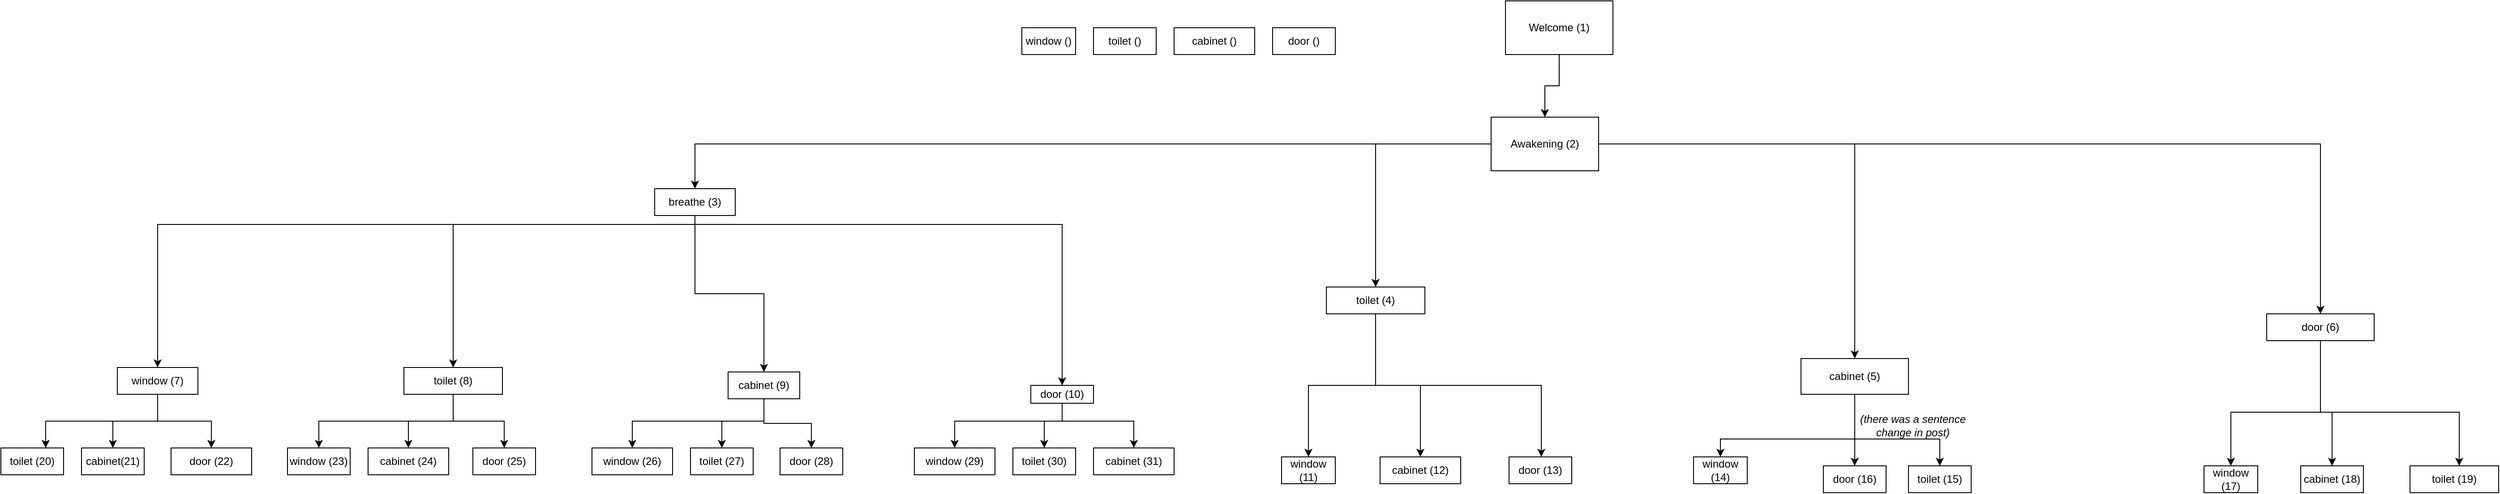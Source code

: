 <mxfile version="20.8.5" type="github">
  <diagram id="0DH3T3HT9MEGjzves2Dj" name="Page-1">
    <mxGraphModel dx="2774" dy="452" grid="1" gridSize="10" guides="1" tooltips="1" connect="1" arrows="1" fold="1" page="1" pageScale="1" pageWidth="827" pageHeight="1169" math="0" shadow="0">
      <root>
        <mxCell id="0" />
        <mxCell id="1" parent="0" />
        <mxCell id="7w73uh7pz82JfWq3_6is-2" style="edgeStyle=orthogonalEdgeStyle;rounded=0;orthogonalLoop=1;jettySize=auto;html=1;" parent="1" source="7w73uh7pz82JfWq3_6is-1" target="7w73uh7pz82JfWq3_6is-3" edge="1">
          <mxGeometry relative="1" as="geometry">
            <mxPoint x="400" y="150" as="targetPoint" />
          </mxGeometry>
        </mxCell>
        <mxCell id="7w73uh7pz82JfWq3_6is-1" value="Welcome (1)" style="rounded=0;whiteSpace=wrap;html=1;" parent="1" vertex="1">
          <mxGeometry x="340" y="20" width="120" height="60" as="geometry" />
        </mxCell>
        <mxCell id="l_ruqOLuNQAMom3T-3BF-50" style="edgeStyle=orthogonalEdgeStyle;rounded=0;orthogonalLoop=1;jettySize=auto;html=1;" parent="1" source="7w73uh7pz82JfWq3_6is-3" target="7w73uh7pz82JfWq3_6is-17" edge="1">
          <mxGeometry relative="1" as="geometry" />
        </mxCell>
        <mxCell id="l_ruqOLuNQAMom3T-3BF-51" style="edgeStyle=orthogonalEdgeStyle;rounded=0;orthogonalLoop=1;jettySize=auto;html=1;" parent="1" source="7w73uh7pz82JfWq3_6is-3" target="7w73uh7pz82JfWq3_6is-15" edge="1">
          <mxGeometry relative="1" as="geometry" />
        </mxCell>
        <mxCell id="l_ruqOLuNQAMom3T-3BF-52" style="edgeStyle=orthogonalEdgeStyle;rounded=0;orthogonalLoop=1;jettySize=auto;html=1;" parent="1" source="7w73uh7pz82JfWq3_6is-3" target="7w73uh7pz82JfWq3_6is-12" edge="1">
          <mxGeometry relative="1" as="geometry" />
        </mxCell>
        <mxCell id="l_ruqOLuNQAMom3T-3BF-53" style="edgeStyle=orthogonalEdgeStyle;rounded=0;orthogonalLoop=1;jettySize=auto;html=1;" parent="1" source="7w73uh7pz82JfWq3_6is-3" target="7w73uh7pz82JfWq3_6is-10" edge="1">
          <mxGeometry relative="1" as="geometry" />
        </mxCell>
        <mxCell id="7w73uh7pz82JfWq3_6is-3" value="Awakening (2)" style="rounded=0;whiteSpace=wrap;html=1;" parent="1" vertex="1">
          <mxGeometry x="324" y="150" width="120" height="60" as="geometry" />
        </mxCell>
        <mxCell id="7iLDofzupHCWeBJ56FgA-15" style="edgeStyle=orthogonalEdgeStyle;rounded=0;orthogonalLoop=1;jettySize=auto;html=1;" parent="1" source="7w73uh7pz82JfWq3_6is-10" target="7iLDofzupHCWeBJ56FgA-1" edge="1">
          <mxGeometry relative="1" as="geometry">
            <Array as="points">
              <mxPoint x="-565" y="270" />
              <mxPoint x="-1165" y="270" />
            </Array>
          </mxGeometry>
        </mxCell>
        <mxCell id="7iLDofzupHCWeBJ56FgA-16" style="edgeStyle=orthogonalEdgeStyle;rounded=0;orthogonalLoop=1;jettySize=auto;html=1;" parent="1" source="7w73uh7pz82JfWq3_6is-10" target="7iLDofzupHCWeBJ56FgA-2" edge="1">
          <mxGeometry relative="1" as="geometry">
            <Array as="points">
              <mxPoint x="-565" y="270" />
              <mxPoint x="-835" y="270" />
            </Array>
          </mxGeometry>
        </mxCell>
        <mxCell id="7iLDofzupHCWeBJ56FgA-17" style="edgeStyle=orthogonalEdgeStyle;rounded=0;orthogonalLoop=1;jettySize=auto;html=1;" parent="1" source="7w73uh7pz82JfWq3_6is-10" target="7iLDofzupHCWeBJ56FgA-3" edge="1">
          <mxGeometry relative="1" as="geometry" />
        </mxCell>
        <mxCell id="7iLDofzupHCWeBJ56FgA-18" style="edgeStyle=orthogonalEdgeStyle;rounded=0;orthogonalLoop=1;jettySize=auto;html=1;" parent="1" source="7w73uh7pz82JfWq3_6is-10" target="7iLDofzupHCWeBJ56FgA-4" edge="1">
          <mxGeometry relative="1" as="geometry">
            <Array as="points">
              <mxPoint x="-565" y="270" />
              <mxPoint x="-155" y="270" />
            </Array>
          </mxGeometry>
        </mxCell>
        <mxCell id="7w73uh7pz82JfWq3_6is-10" value="breathe (3)" style="rounded=0;whiteSpace=wrap;html=1;" parent="1" vertex="1">
          <mxGeometry x="-610" y="230" width="90" height="30" as="geometry" />
        </mxCell>
        <mxCell id="7iLDofzupHCWeBJ56FgA-41" style="edgeStyle=orthogonalEdgeStyle;rounded=0;orthogonalLoop=1;jettySize=auto;html=1;" parent="1" source="7w73uh7pz82JfWq3_6is-12" target="7iLDofzupHCWeBJ56FgA-28" edge="1">
          <mxGeometry relative="1" as="geometry" />
        </mxCell>
        <mxCell id="7iLDofzupHCWeBJ56FgA-42" style="edgeStyle=orthogonalEdgeStyle;rounded=0;orthogonalLoop=1;jettySize=auto;html=1;" parent="1" source="7w73uh7pz82JfWq3_6is-12" target="7iLDofzupHCWeBJ56FgA-30" edge="1">
          <mxGeometry relative="1" as="geometry" />
        </mxCell>
        <mxCell id="7iLDofzupHCWeBJ56FgA-43" style="edgeStyle=orthogonalEdgeStyle;rounded=0;orthogonalLoop=1;jettySize=auto;html=1;" parent="1" source="7w73uh7pz82JfWq3_6is-12" target="7iLDofzupHCWeBJ56FgA-31" edge="1">
          <mxGeometry relative="1" as="geometry">
            <Array as="points">
              <mxPoint x="195" y="450" />
              <mxPoint x="380" y="450" />
            </Array>
          </mxGeometry>
        </mxCell>
        <mxCell id="7w73uh7pz82JfWq3_6is-12" value="toilet (4)" style="rounded=0;whiteSpace=wrap;html=1;" parent="1" vertex="1">
          <mxGeometry x="140" y="340" width="110" height="30" as="geometry" />
        </mxCell>
        <mxCell id="hy1bCX_FM-sATD9xKIB9-2" style="edgeStyle=orthogonalEdgeStyle;rounded=0;orthogonalLoop=1;jettySize=auto;html=1;exitX=0.5;exitY=1;exitDx=0;exitDy=0;" edge="1" parent="1" source="7w73uh7pz82JfWq3_6is-15" target="7iLDofzupHCWeBJ56FgA-35">
          <mxGeometry relative="1" as="geometry" />
        </mxCell>
        <mxCell id="hy1bCX_FM-sATD9xKIB9-3" style="edgeStyle=orthogonalEdgeStyle;rounded=0;orthogonalLoop=1;jettySize=auto;html=1;exitX=0.5;exitY=1;exitDx=0;exitDy=0;entryX=0.5;entryY=0;entryDx=0;entryDy=0;" edge="1" parent="1" source="7w73uh7pz82JfWq3_6is-15" target="7iLDofzupHCWeBJ56FgA-33">
          <mxGeometry relative="1" as="geometry">
            <Array as="points">
              <mxPoint x="730" y="510" />
              <mxPoint x="825" y="510" />
            </Array>
          </mxGeometry>
        </mxCell>
        <mxCell id="hy1bCX_FM-sATD9xKIB9-7" style="edgeStyle=orthogonalEdgeStyle;rounded=0;orthogonalLoop=1;jettySize=auto;html=1;exitX=0.5;exitY=1;exitDx=0;exitDy=0;entryX=0.5;entryY=0;entryDx=0;entryDy=0;" edge="1" parent="1" source="7w73uh7pz82JfWq3_6is-15" target="7iLDofzupHCWeBJ56FgA-32">
          <mxGeometry relative="1" as="geometry">
            <Array as="points">
              <mxPoint x="730" y="510" />
              <mxPoint x="580" y="510" />
            </Array>
          </mxGeometry>
        </mxCell>
        <mxCell id="7w73uh7pz82JfWq3_6is-15" value="cabinet (5)" style="rounded=0;whiteSpace=wrap;html=1;" parent="1" vertex="1">
          <mxGeometry x="670" y="420" width="120" height="40" as="geometry" />
        </mxCell>
        <mxCell id="7iLDofzupHCWeBJ56FgA-47" style="edgeStyle=orthogonalEdgeStyle;rounded=0;orthogonalLoop=1;jettySize=auto;html=1;" parent="1" source="7w73uh7pz82JfWq3_6is-17" target="7iLDofzupHCWeBJ56FgA-37" edge="1">
          <mxGeometry relative="1" as="geometry">
            <Array as="points">
              <mxPoint x="1250" y="480" />
              <mxPoint x="1263" y="480" />
            </Array>
          </mxGeometry>
        </mxCell>
        <mxCell id="7iLDofzupHCWeBJ56FgA-48" style="edgeStyle=orthogonalEdgeStyle;rounded=0;orthogonalLoop=1;jettySize=auto;html=1;" parent="1" source="7w73uh7pz82JfWq3_6is-17" target="7iLDofzupHCWeBJ56FgA-36" edge="1">
          <mxGeometry relative="1" as="geometry">
            <Array as="points">
              <mxPoint x="1250" y="480" />
              <mxPoint x="1150" y="480" />
            </Array>
          </mxGeometry>
        </mxCell>
        <mxCell id="7iLDofzupHCWeBJ56FgA-49" style="edgeStyle=orthogonalEdgeStyle;rounded=0;orthogonalLoop=1;jettySize=auto;html=1;" parent="1" source="7w73uh7pz82JfWq3_6is-17" target="7iLDofzupHCWeBJ56FgA-38" edge="1">
          <mxGeometry relative="1" as="geometry">
            <Array as="points">
              <mxPoint x="1250" y="480" />
              <mxPoint x="1405" y="480" />
            </Array>
          </mxGeometry>
        </mxCell>
        <mxCell id="7w73uh7pz82JfWq3_6is-17" value="door (6)" style="rounded=0;whiteSpace=wrap;html=1;" parent="1" vertex="1">
          <mxGeometry x="1190" y="370" width="120" height="30" as="geometry" />
        </mxCell>
        <mxCell id="l_ruqOLuNQAMom3T-3BF-7" style="edgeStyle=orthogonalEdgeStyle;rounded=0;orthogonalLoop=1;jettySize=auto;html=1;" parent="1" source="7iLDofzupHCWeBJ56FgA-1" target="l_ruqOLuNQAMom3T-3BF-4" edge="1">
          <mxGeometry relative="1" as="geometry" />
        </mxCell>
        <mxCell id="l_ruqOLuNQAMom3T-3BF-8" style="edgeStyle=orthogonalEdgeStyle;rounded=0;orthogonalLoop=1;jettySize=auto;html=1;" parent="1" source="7iLDofzupHCWeBJ56FgA-1" target="l_ruqOLuNQAMom3T-3BF-5" edge="1">
          <mxGeometry relative="1" as="geometry" />
        </mxCell>
        <mxCell id="7NBYQ9cmEaTDCf4tPLx9-2" style="edgeStyle=orthogonalEdgeStyle;rounded=0;orthogonalLoop=1;jettySize=auto;html=1;" parent="1" source="7iLDofzupHCWeBJ56FgA-1" target="l_ruqOLuNQAMom3T-3BF-3" edge="1">
          <mxGeometry relative="1" as="geometry">
            <mxPoint x="-1210" y="520" as="targetPoint" />
            <Array as="points">
              <mxPoint x="-1165" y="490" />
              <mxPoint x="-1290" y="490" />
            </Array>
          </mxGeometry>
        </mxCell>
        <mxCell id="7iLDofzupHCWeBJ56FgA-1" value="window (7)" style="rounded=0;whiteSpace=wrap;html=1;" parent="1" vertex="1">
          <mxGeometry x="-1210" y="430" width="90" height="30" as="geometry" />
        </mxCell>
        <mxCell id="l_ruqOLuNQAMom3T-3BF-18" style="edgeStyle=orthogonalEdgeStyle;rounded=0;orthogonalLoop=1;jettySize=auto;html=1;" parent="1" source="7iLDofzupHCWeBJ56FgA-2" target="l_ruqOLuNQAMom3T-3BF-14" edge="1">
          <mxGeometry relative="1" as="geometry">
            <Array as="points">
              <mxPoint x="-835" y="490" />
              <mxPoint x="-985" y="490" />
            </Array>
          </mxGeometry>
        </mxCell>
        <mxCell id="l_ruqOLuNQAMom3T-3BF-20" style="edgeStyle=orthogonalEdgeStyle;rounded=0;orthogonalLoop=1;jettySize=auto;html=1;" parent="1" source="7iLDofzupHCWeBJ56FgA-2" target="l_ruqOLuNQAMom3T-3BF-16" edge="1">
          <mxGeometry relative="1" as="geometry" />
        </mxCell>
        <mxCell id="l_ruqOLuNQAMom3T-3BF-21" style="edgeStyle=orthogonalEdgeStyle;rounded=0;orthogonalLoop=1;jettySize=auto;html=1;" parent="1" source="7iLDofzupHCWeBJ56FgA-2" target="l_ruqOLuNQAMom3T-3BF-17" edge="1">
          <mxGeometry relative="1" as="geometry" />
        </mxCell>
        <mxCell id="7iLDofzupHCWeBJ56FgA-2" value="toilet (8)" style="rounded=0;whiteSpace=wrap;html=1;" parent="1" vertex="1">
          <mxGeometry x="-890" y="430" width="110" height="30" as="geometry" />
        </mxCell>
        <mxCell id="l_ruqOLuNQAMom3T-3BF-47" style="edgeStyle=orthogonalEdgeStyle;rounded=0;orthogonalLoop=1;jettySize=auto;html=1;" parent="1" source="7iLDofzupHCWeBJ56FgA-3" target="l_ruqOLuNQAMom3T-3BF-31" edge="1">
          <mxGeometry relative="1" as="geometry">
            <Array as="points">
              <mxPoint x="-488" y="490" />
              <mxPoint x="-535" y="490" />
            </Array>
          </mxGeometry>
        </mxCell>
        <mxCell id="l_ruqOLuNQAMom3T-3BF-48" style="edgeStyle=orthogonalEdgeStyle;rounded=0;orthogonalLoop=1;jettySize=auto;html=1;" parent="1" source="7iLDofzupHCWeBJ56FgA-3" target="l_ruqOLuNQAMom3T-3BF-30" edge="1">
          <mxGeometry relative="1" as="geometry">
            <Array as="points">
              <mxPoint x="-488" y="490" />
              <mxPoint x="-635" y="490" />
            </Array>
          </mxGeometry>
        </mxCell>
        <mxCell id="l_ruqOLuNQAMom3T-3BF-49" style="edgeStyle=orthogonalEdgeStyle;rounded=0;orthogonalLoop=1;jettySize=auto;html=1;" parent="1" source="7iLDofzupHCWeBJ56FgA-3" target="l_ruqOLuNQAMom3T-3BF-33" edge="1">
          <mxGeometry relative="1" as="geometry" />
        </mxCell>
        <mxCell id="7iLDofzupHCWeBJ56FgA-3" value="cabinet (9)" style="rounded=0;whiteSpace=wrap;html=1;" parent="1" vertex="1">
          <mxGeometry x="-528" y="435" width="80" height="30" as="geometry" />
        </mxCell>
        <mxCell id="l_ruqOLuNQAMom3T-3BF-43" style="edgeStyle=orthogonalEdgeStyle;rounded=0;orthogonalLoop=1;jettySize=auto;html=1;" parent="1" source="7iLDofzupHCWeBJ56FgA-4" target="l_ruqOLuNQAMom3T-3BF-40" edge="1">
          <mxGeometry relative="1" as="geometry">
            <Array as="points">
              <mxPoint x="-155" y="490" />
              <mxPoint x="-175" y="490" />
            </Array>
          </mxGeometry>
        </mxCell>
        <mxCell id="l_ruqOLuNQAMom3T-3BF-44" style="edgeStyle=orthogonalEdgeStyle;rounded=0;orthogonalLoop=1;jettySize=auto;html=1;" parent="1" source="7iLDofzupHCWeBJ56FgA-4" target="l_ruqOLuNQAMom3T-3BF-39" edge="1">
          <mxGeometry relative="1" as="geometry">
            <Array as="points">
              <mxPoint x="-155" y="490" />
              <mxPoint x="-275" y="490" />
            </Array>
          </mxGeometry>
        </mxCell>
        <mxCell id="l_ruqOLuNQAMom3T-3BF-46" style="edgeStyle=orthogonalEdgeStyle;rounded=0;orthogonalLoop=1;jettySize=auto;html=1;" parent="1" source="7iLDofzupHCWeBJ56FgA-4" target="l_ruqOLuNQAMom3T-3BF-41" edge="1">
          <mxGeometry relative="1" as="geometry">
            <Array as="points">
              <mxPoint x="-155" y="490" />
              <mxPoint x="-75" y="490" />
            </Array>
          </mxGeometry>
        </mxCell>
        <mxCell id="7iLDofzupHCWeBJ56FgA-4" value="door (10)" style="rounded=0;whiteSpace=wrap;html=1;" parent="1" vertex="1">
          <mxGeometry x="-190" y="450" width="70" height="20" as="geometry" />
        </mxCell>
        <mxCell id="7iLDofzupHCWeBJ56FgA-28" value="window (11)" style="rounded=0;whiteSpace=wrap;html=1;" parent="1" vertex="1">
          <mxGeometry x="90" y="530" width="60" height="30" as="geometry" />
        </mxCell>
        <mxCell id="7iLDofzupHCWeBJ56FgA-30" value="cabinet (12)" style="rounded=0;whiteSpace=wrap;html=1;" parent="1" vertex="1">
          <mxGeometry x="200" y="530" width="90" height="30" as="geometry" />
        </mxCell>
        <mxCell id="7iLDofzupHCWeBJ56FgA-31" value="door (13)" style="rounded=0;whiteSpace=wrap;html=1;" parent="1" vertex="1">
          <mxGeometry x="344" y="530" width="70" height="30" as="geometry" />
        </mxCell>
        <mxCell id="7iLDofzupHCWeBJ56FgA-32" value="window (14)" style="rounded=0;whiteSpace=wrap;html=1;" parent="1" vertex="1">
          <mxGeometry x="550" y="530" width="60" height="30" as="geometry" />
        </mxCell>
        <mxCell id="7iLDofzupHCWeBJ56FgA-33" value="toilet (15)" style="rounded=0;whiteSpace=wrap;html=1;" parent="1" vertex="1">
          <mxGeometry x="790" y="540" width="70" height="30" as="geometry" />
        </mxCell>
        <mxCell id="7iLDofzupHCWeBJ56FgA-35" value="door (16)" style="rounded=0;whiteSpace=wrap;html=1;" parent="1" vertex="1">
          <mxGeometry x="695" y="540" width="70" height="30" as="geometry" />
        </mxCell>
        <mxCell id="7iLDofzupHCWeBJ56FgA-36" value="window (17)" style="rounded=0;whiteSpace=wrap;html=1;" parent="1" vertex="1">
          <mxGeometry x="1120" y="540" width="60" height="30" as="geometry" />
        </mxCell>
        <mxCell id="7iLDofzupHCWeBJ56FgA-37" value="cabinet (18)" style="rounded=0;whiteSpace=wrap;html=1;" parent="1" vertex="1">
          <mxGeometry x="1228" y="540" width="70" height="30" as="geometry" />
        </mxCell>
        <mxCell id="7iLDofzupHCWeBJ56FgA-38" value="toilet (19)" style="rounded=0;whiteSpace=wrap;html=1;" parent="1" vertex="1">
          <mxGeometry x="1350" y="540" width="99" height="30" as="geometry" />
        </mxCell>
        <mxCell id="7iLDofzupHCWeBJ56FgA-50" value="window ()" style="rounded=0;whiteSpace=wrap;html=1;" parent="1" vertex="1">
          <mxGeometry x="-200" y="50" width="60" height="30" as="geometry" />
        </mxCell>
        <mxCell id="7iLDofzupHCWeBJ56FgA-51" value="toilet ()" style="rounded=0;whiteSpace=wrap;html=1;" parent="1" vertex="1">
          <mxGeometry x="-120" y="50" width="70" height="30" as="geometry" />
        </mxCell>
        <mxCell id="7iLDofzupHCWeBJ56FgA-52" value="cabinet ()" style="rounded=0;whiteSpace=wrap;html=1;" parent="1" vertex="1">
          <mxGeometry x="-30" y="50" width="90" height="30" as="geometry" />
        </mxCell>
        <mxCell id="7iLDofzupHCWeBJ56FgA-53" value="door ()" style="rounded=0;whiteSpace=wrap;html=1;" parent="1" vertex="1">
          <mxGeometry x="80" y="50" width="70" height="30" as="geometry" />
        </mxCell>
        <mxCell id="l_ruqOLuNQAMom3T-3BF-3" value="toilet (20)" style="rounded=0;whiteSpace=wrap;html=1;" parent="1" vertex="1">
          <mxGeometry x="-1340" y="520" width="70" height="30" as="geometry" />
        </mxCell>
        <mxCell id="l_ruqOLuNQAMom3T-3BF-4" value="door (22)" style="rounded=0;whiteSpace=wrap;html=1;" parent="1" vertex="1">
          <mxGeometry x="-1150" y="520" width="90" height="30" as="geometry" />
        </mxCell>
        <mxCell id="l_ruqOLuNQAMom3T-3BF-5" value="cabinet(21)" style="rounded=0;whiteSpace=wrap;html=1;" parent="1" vertex="1">
          <mxGeometry x="-1250" y="520" width="70" height="30" as="geometry" />
        </mxCell>
        <mxCell id="l_ruqOLuNQAMom3T-3BF-14" value="window (23)" style="rounded=0;whiteSpace=wrap;html=1;" parent="1" vertex="1">
          <mxGeometry x="-1020" y="520" width="70" height="30" as="geometry" />
        </mxCell>
        <mxCell id="l_ruqOLuNQAMom3T-3BF-16" value="cabinet (24)" style="rounded=0;whiteSpace=wrap;html=1;" parent="1" vertex="1">
          <mxGeometry x="-930" y="520" width="90" height="30" as="geometry" />
        </mxCell>
        <mxCell id="l_ruqOLuNQAMom3T-3BF-17" value="door (25)" style="rounded=0;whiteSpace=wrap;html=1;" parent="1" vertex="1">
          <mxGeometry x="-813" y="520" width="70" height="30" as="geometry" />
        </mxCell>
        <mxCell id="l_ruqOLuNQAMom3T-3BF-30" value="window (26)" style="rounded=0;whiteSpace=wrap;html=1;" parent="1" vertex="1">
          <mxGeometry x="-680" y="520" width="90" height="30" as="geometry" />
        </mxCell>
        <mxCell id="l_ruqOLuNQAMom3T-3BF-31" value="toilet (27)" style="rounded=0;whiteSpace=wrap;html=1;" parent="1" vertex="1">
          <mxGeometry x="-570" y="520" width="70" height="30" as="geometry" />
        </mxCell>
        <mxCell id="l_ruqOLuNQAMom3T-3BF-33" value="door (28)" style="rounded=0;whiteSpace=wrap;html=1;" parent="1" vertex="1">
          <mxGeometry x="-470" y="520" width="70" height="30" as="geometry" />
        </mxCell>
        <mxCell id="l_ruqOLuNQAMom3T-3BF-39" value="window (29)" style="rounded=0;whiteSpace=wrap;html=1;" parent="1" vertex="1">
          <mxGeometry x="-320" y="520" width="90" height="30" as="geometry" />
        </mxCell>
        <mxCell id="l_ruqOLuNQAMom3T-3BF-40" value="toilet (30)" style="rounded=0;whiteSpace=wrap;html=1;" parent="1" vertex="1">
          <mxGeometry x="-210" y="520" width="70" height="30" as="geometry" />
        </mxCell>
        <mxCell id="l_ruqOLuNQAMom3T-3BF-41" value="cabinet (31)" style="rounded=0;whiteSpace=wrap;html=1;" parent="1" vertex="1">
          <mxGeometry x="-120" y="520" width="90" height="30" as="geometry" />
        </mxCell>
        <mxCell id="hy1bCX_FM-sATD9xKIB9-5" value="&lt;i&gt;(there was a sentence change in post)&lt;/i&gt;" style="text;html=1;strokeColor=none;fillColor=none;align=center;verticalAlign=middle;whiteSpace=wrap;rounded=0;" vertex="1" parent="1">
          <mxGeometry x="730" y="480" width="130" height="30" as="geometry" />
        </mxCell>
      </root>
    </mxGraphModel>
  </diagram>
</mxfile>
